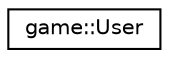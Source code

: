 digraph "Graphical Class Hierarchy"
{
 // LATEX_PDF_SIZE
  edge [fontname="Helvetica",fontsize="10",labelfontname="Helvetica",labelfontsize="10"];
  node [fontname="Helvetica",fontsize="10",shape=record];
  rankdir="LR";
  Node0 [label="game::User",height=0.2,width=0.4,color="black", fillcolor="white", style="filled",URL="$classgame_1_1_user.html",tooltip="User with specific profile/gamepad attributed."];
}
